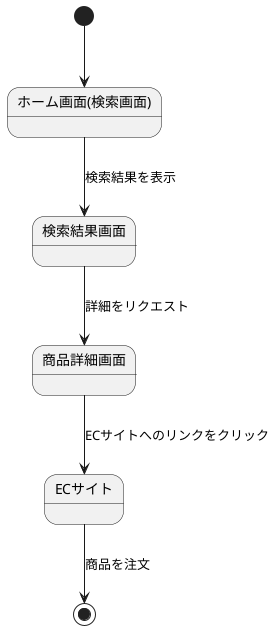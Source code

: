 @startuml
state "ホーム画面(検索画面)" as Home
state "検索結果画面" as Results
state "商品詳細画面" as Details
state "ECサイト" as EC

[*] --> Home
Home --> Results : 検索結果を表示
Results --> Details : 詳細をリクエスト
Details --> EC : ECサイトへのリンクをクリック
EC --> [*] : 商品を注文
@enduml
